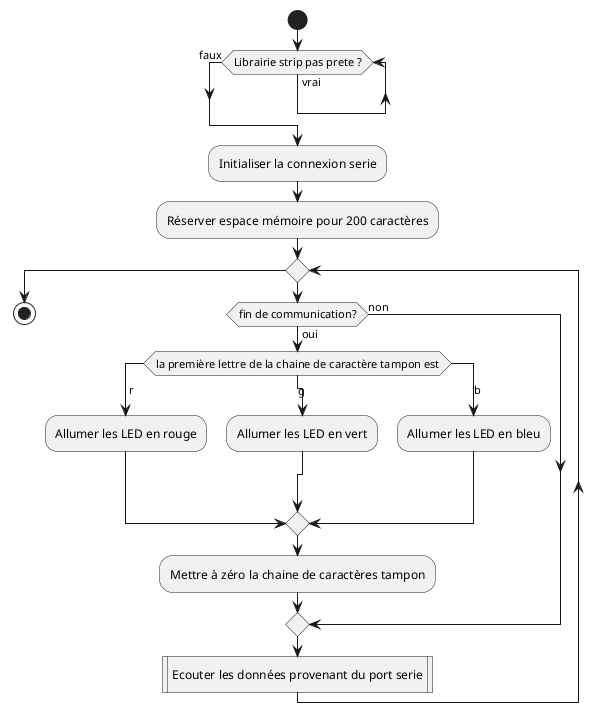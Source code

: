 @startuml
start
while (Librairie strip pas prete ?) is (vrai)
endwhile (faux)
:Initialiser la connexion serie;
:Réserver espace mémoire pour 200 caractères;
while()
if (fin de communication?) then (oui)
switch (la première lettre de la chaine de caractère tampon est)
case ( r)
:Allumer les LED en rouge;
case (g)
:Allumer les LED en vert;
case (b)
:Allumer les LED en bleu;
endswitch
:Mettre à zéro la chaine de caractères tampon;
else (non)
endif
:Ecouter les données provenant du port serie|
endwhile

stop
@enduml